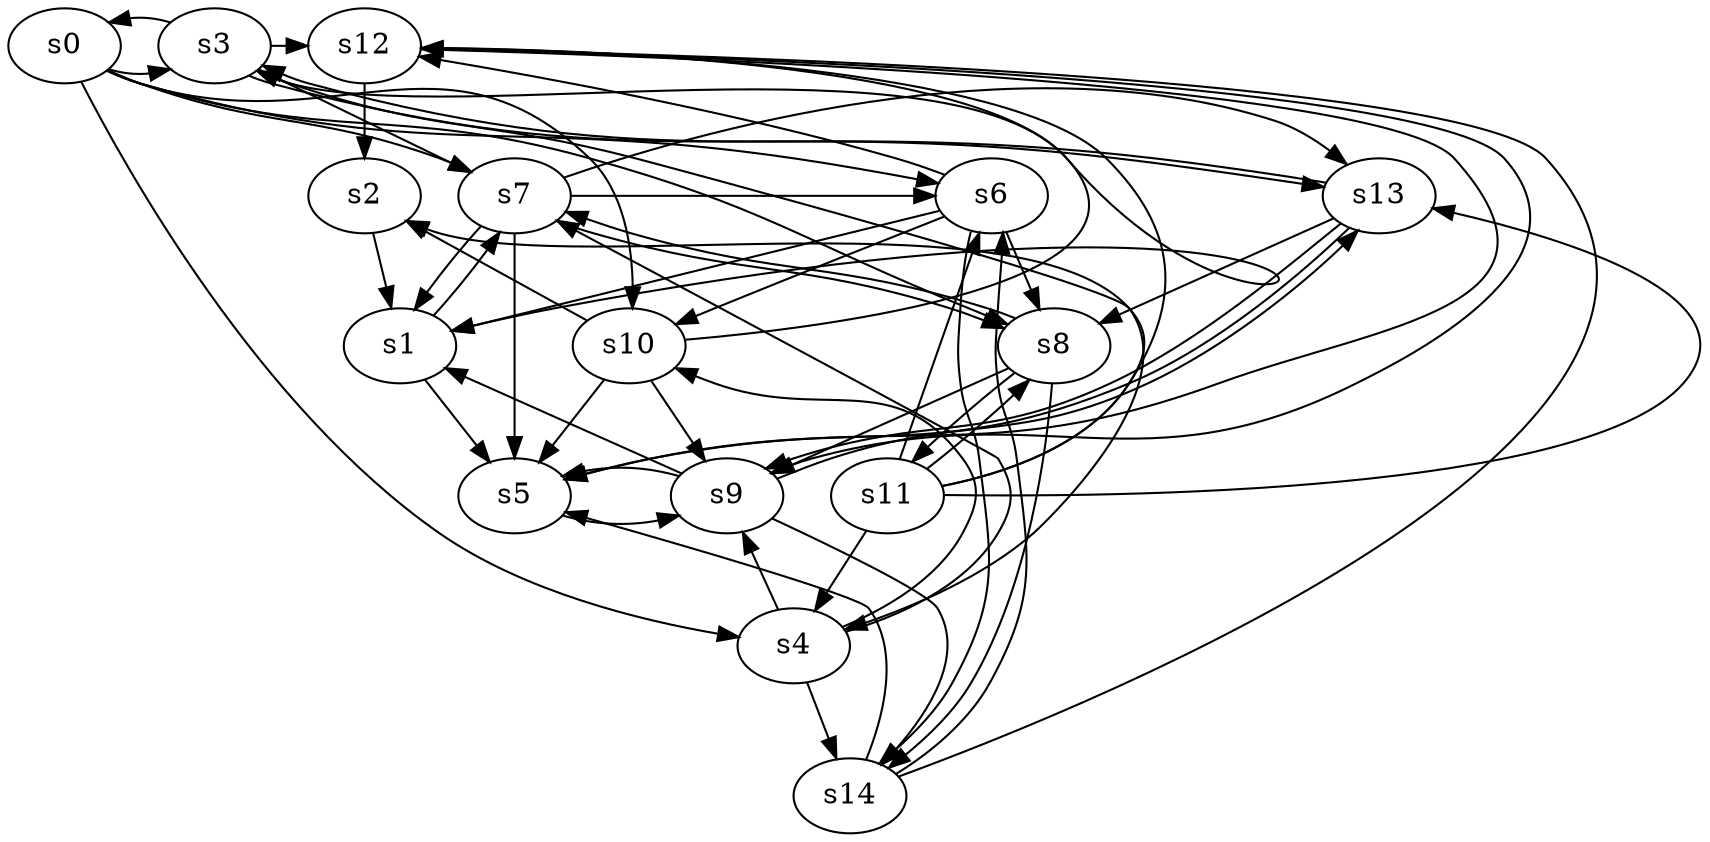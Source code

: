 digraph game_0827_complex_15 {
    s0 [name="s0", player=0];
    s1 [name="s1", player=1];
    s2 [name="s2", player=1, target=1];
    s3 [name="s3", player=0];
    s4 [name="s4", player=0];
    s5 [name="s5", player=0];
    s6 [name="s6", player=1];
    s7 [name="s7", player=0];
    s8 [name="s8", player=1];
    s9 [name="s9", player=1, target=1];
    s10 [name="s10", player=1, target=1];
    s11 [name="s11", player=1];
    s12 [name="s12", player=0, target=1];
    s13 [name="s13", player=0, target=1];
    s14 [name="s14", player=1];

    s0 -> s3 [constraint="time == 0 || time == 1 || time == 5 || time == 8 || time == 14"];
    s0 -> s4 [constraint="time % 4 == 2 || time % 2 == 0"];
    s0 -> s6 [constraint="time % 4 == 1 || time % 2 == 1"];
    s0 -> s7 [constraint="time == 7"];
    s0 -> s8 [constraint="time == 10 || time == 16"];
    s0 -> s10 [constraint="time == 11 || time == 21 || time == 22"];
    s1 -> s5;
    s1 -> s7 [constraint="!(time % 6 == 4)"];
    s2 -> s1;
    s3 -> s0 [constraint="time % 7 == 2"];
    s3 -> s4 [constraint="time % 7 == 0"];
    s3 -> s7 [constraint="time == 0 || time == 6 || time == 8 || time == 19 || time == 20"];
    s3 -> s12 [constraint="time % 4 == 1"];
    s3 -> s13 [constraint="time == 1 || time == 6 || time == 7 || time == 10"];
    s4 -> s7 [constraint="!(time % 2 == 0)"];
    s4 -> s9 [constraint="time % 4 == 1 && time % 3 == 1"];
    s4 -> s10 [constraint="time % 2 == 1"];
    s4 -> s14;
    s5 -> s9 [constraint="time == 8 || time == 12"];
    s6 -> s1 [constraint="time % 7 == 1"];
    s6 -> s8;
    s6 -> s10 [constraint="time % 5 == 3 || time % 3 == 2"];
    s6 -> s12 [constraint="time == 10 || time == 11 || time == 13 || time == 25 || time == 26"];
    s6 -> s14 [constraint="time % 5 == 4"];
    s7 -> s1;
    s7 -> s5;
    s7 -> s6 [constraint="time % 8 == 1"];
    s7 -> s8 [constraint="time % 5 == 2"];
    s7 -> s13 [constraint="time == 1 || time == 2 || time == 6 || time == 12"];
    s8 -> s7 [constraint="time % 5 == 2"];
    s8 -> s9;
    s8 -> s11;
    s8 -> s14;
    s9 -> s1 [constraint="!(time % 2 == 1)"];
    s9 -> s5 [constraint="time == 9 || time == 11"];
    s9 -> s13 [constraint="time == 2 || time == 5 || time == 21 || time == 24"];
    s9 -> s14 [constraint="time % 3 == 0"];
    s10 -> s2 [constraint="time % 5 == 3"];
    s10 -> s3 [constraint="time % 2 == 0"];
    s10 -> s5;
    s10 -> s9;
    s11 -> s2 [constraint="time % 6 == 1"];
    s11 -> s4;
    s11 -> s6 [constraint="time == 6 || time == 14 || time == 18 || time == 19"];
    s11 -> s8 [constraint="time % 4 == 3 && time % 5 == 1"];
    s11 -> s12 [constraint="time == 4"];
    s11 -> s13 [constraint="time % 2 == 1 && time % 4 == 1"];
    s12 -> s1 [constraint="!(time % 6 == 1)"];
    s12 -> s2;
    s12 -> s5 [constraint="time == 1 || time == 10 || time == 19"];
    s12 -> s9 [constraint="time % 6 == 0"];
    s13 -> s3 [constraint="time % 8 == 6"];
    s13 -> s5 [constraint="time % 8 == 2"];
    s13 -> s8;
    s13 -> s9 [constraint="time % 2 == 1"];
    s14 -> s5 [constraint="time % 4 == 0 || time % 3 == 1"];
    s14 -> s6 [constraint="time == 21"];
    s14 -> s12 [constraint="time == 3 || time == 4"];
}

